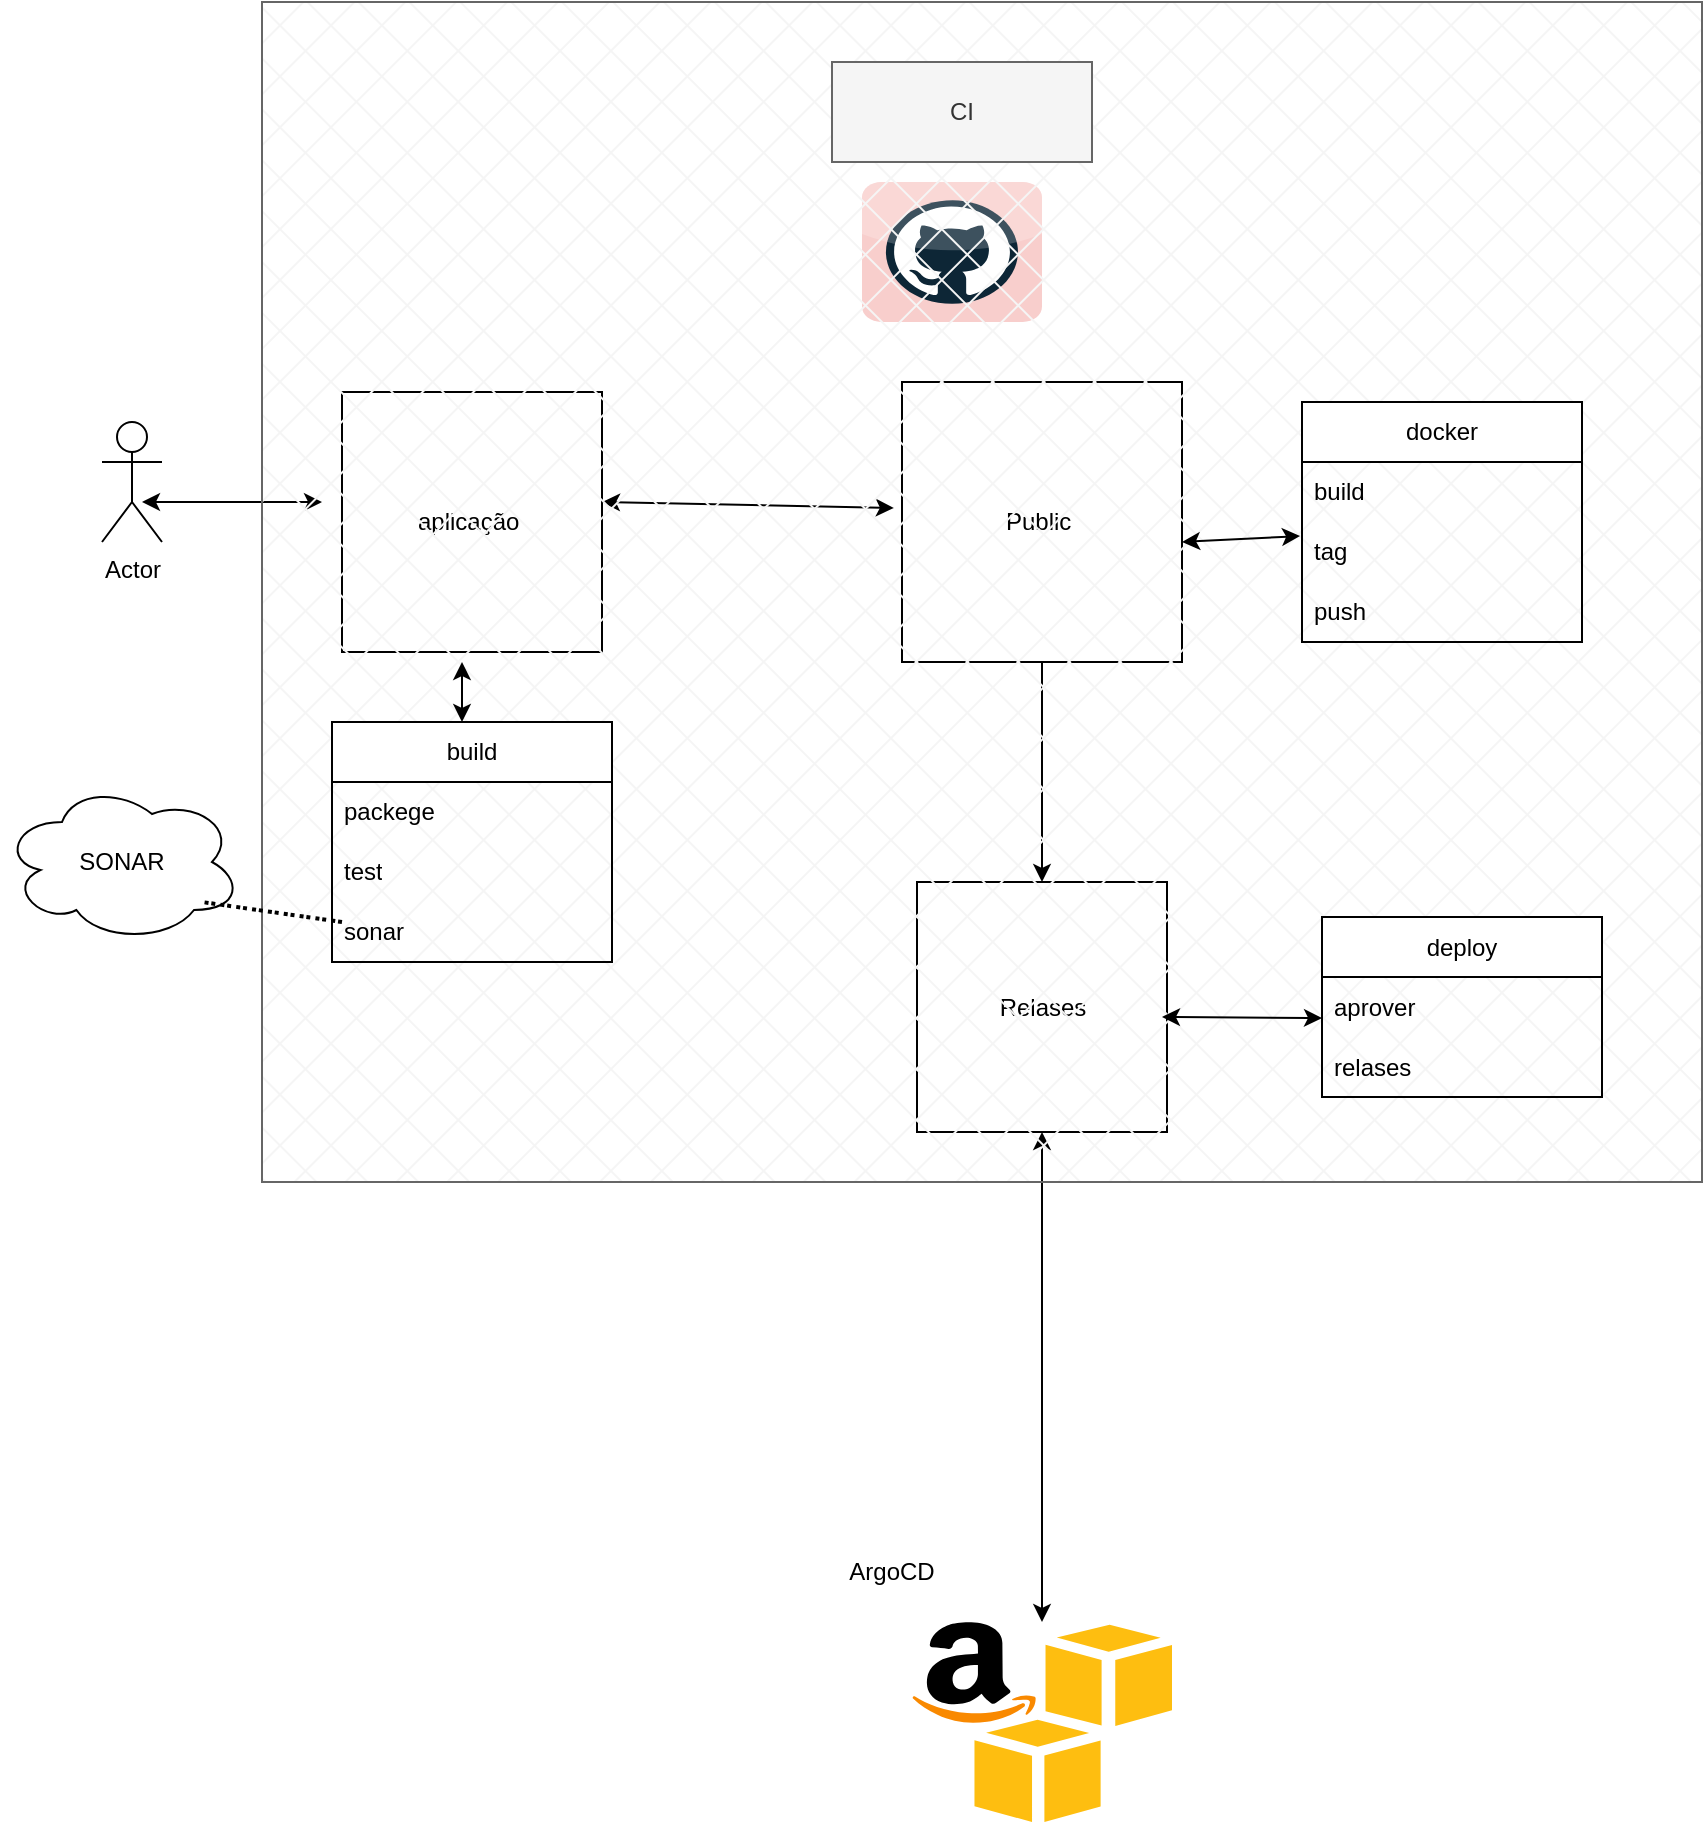 <mxfile version="24.5.3" type="github">
  <diagram name="Page-1" id="YS6_nHezA7McZxDieweo">
    <mxGraphModel dx="1434" dy="820" grid="1" gridSize="10" guides="1" tooltips="1" connect="1" arrows="1" fold="1" page="1" pageScale="1" pageWidth="850" pageHeight="1100" math="0" shadow="0">
      <root>
        <mxCell id="0" />
        <mxCell id="1" parent="0" />
        <mxCell id="MzTdHwhMegrAW5zrQK32-1" value="Actor" style="shape=umlActor;verticalLabelPosition=bottom;verticalAlign=top;html=1;outlineConnect=0;" vertex="1" parent="1">
          <mxGeometry x="60" y="270" width="30" height="60" as="geometry" />
        </mxCell>
        <mxCell id="MzTdHwhMegrAW5zrQK32-2" value="" style="endArrow=classic;startArrow=classic;html=1;rounded=0;" edge="1" parent="1">
          <mxGeometry width="50" height="50" relative="1" as="geometry">
            <mxPoint x="80" y="310" as="sourcePoint" />
            <mxPoint x="170" y="310" as="targetPoint" />
          </mxGeometry>
        </mxCell>
        <mxCell id="MzTdHwhMegrAW5zrQK32-3" value="" style="dashed=0;outlineConnect=0;html=1;align=center;labelPosition=center;verticalLabelPosition=bottom;verticalAlign=top;shape=mxgraph.webicons.github;fillColor=#f8cecc;strokeColor=#b85450;" vertex="1" parent="1">
          <mxGeometry x="440" y="150" width="90" height="70" as="geometry" />
        </mxCell>
        <mxCell id="MzTdHwhMegrAW5zrQK32-5" value="aplicação&amp;nbsp;" style="whiteSpace=wrap;html=1;aspect=fixed;" vertex="1" parent="1">
          <mxGeometry x="180" y="255" width="130" height="130" as="geometry" />
        </mxCell>
        <mxCell id="MzTdHwhMegrAW5zrQK32-7" value="Public&amp;nbsp;" style="whiteSpace=wrap;html=1;aspect=fixed;" vertex="1" parent="1">
          <mxGeometry x="460" y="250" width="140" height="140" as="geometry" />
        </mxCell>
        <mxCell id="MzTdHwhMegrAW5zrQK32-8" value="Relases" style="whiteSpace=wrap;html=1;aspect=fixed;" vertex="1" parent="1">
          <mxGeometry x="467.5" y="500" width="125" height="125" as="geometry" />
        </mxCell>
        <mxCell id="MzTdHwhMegrAW5zrQK32-10" value="" style="endArrow=classic;startArrow=classic;html=1;rounded=0;entryX=-0.029;entryY=0.45;entryDx=0;entryDy=0;entryPerimeter=0;" edge="1" parent="1" target="MzTdHwhMegrAW5zrQK32-7">
          <mxGeometry width="50" height="50" relative="1" as="geometry">
            <mxPoint x="310" y="310" as="sourcePoint" />
            <mxPoint x="360" y="260" as="targetPoint" />
          </mxGeometry>
        </mxCell>
        <mxCell id="MzTdHwhMegrAW5zrQK32-12" value="" style="endArrow=classic;html=1;rounded=0;exitX=0.5;exitY=1;exitDx=0;exitDy=0;entryX=0.5;entryY=0;entryDx=0;entryDy=0;" edge="1" parent="1" source="MzTdHwhMegrAW5zrQK32-7" target="MzTdHwhMegrAW5zrQK32-8">
          <mxGeometry width="50" height="50" relative="1" as="geometry">
            <mxPoint x="120" y="510" as="sourcePoint" />
            <mxPoint x="170" y="460" as="targetPoint" />
          </mxGeometry>
        </mxCell>
        <mxCell id="MzTdHwhMegrAW5zrQK32-14" value="" style="dashed=0;outlineConnect=0;html=1;align=center;labelPosition=center;verticalLabelPosition=bottom;verticalAlign=top;shape=mxgraph.weblogos.aws_s3" vertex="1" parent="1">
          <mxGeometry x="465" y="870" width="130" height="100" as="geometry" />
        </mxCell>
        <mxCell id="MzTdHwhMegrAW5zrQK32-16" value="" style="endArrow=classic;startArrow=classic;html=1;rounded=0;entryX=0.5;entryY=1;entryDx=0;entryDy=0;" edge="1" parent="1" source="MzTdHwhMegrAW5zrQK32-14" target="MzTdHwhMegrAW5zrQK32-8">
          <mxGeometry width="50" height="50" relative="1" as="geometry">
            <mxPoint x="400" y="690" as="sourcePoint" />
            <mxPoint x="450" y="640" as="targetPoint" />
          </mxGeometry>
        </mxCell>
        <mxCell id="MzTdHwhMegrAW5zrQK32-17" value="" style="shape=parallelogram;perimeter=parallelogramPerimeter;whiteSpace=wrap;html=1;fixedSize=1;rounded=0;shadow=0;fillStyle=cross-hatch;size=-170;fillColor=#f5f5f5;fontColor=#333333;strokeColor=#666666;" vertex="1" parent="1">
          <mxGeometry x="140" y="60" width="720" height="590" as="geometry" />
        </mxCell>
        <mxCell id="MzTdHwhMegrAW5zrQK32-18" value="deploy" style="swimlane;fontStyle=0;childLayout=stackLayout;horizontal=1;startSize=30;horizontalStack=0;resizeParent=1;resizeParentMax=0;resizeLast=0;collapsible=1;marginBottom=0;whiteSpace=wrap;html=1;" vertex="1" parent="1">
          <mxGeometry x="670" y="517.5" width="140" height="90" as="geometry" />
        </mxCell>
        <mxCell id="MzTdHwhMegrAW5zrQK32-19" value="aprover" style="text;strokeColor=none;fillColor=none;align=left;verticalAlign=middle;spacingLeft=4;spacingRight=4;overflow=hidden;points=[[0,0.5],[1,0.5]];portConstraint=eastwest;rotatable=0;whiteSpace=wrap;html=1;" vertex="1" parent="MzTdHwhMegrAW5zrQK32-18">
          <mxGeometry y="30" width="140" height="30" as="geometry" />
        </mxCell>
        <mxCell id="MzTdHwhMegrAW5zrQK32-20" value="relases" style="text;strokeColor=none;fillColor=none;align=left;verticalAlign=middle;spacingLeft=4;spacingRight=4;overflow=hidden;points=[[0,0.5],[1,0.5]];portConstraint=eastwest;rotatable=0;whiteSpace=wrap;html=1;" vertex="1" parent="MzTdHwhMegrAW5zrQK32-18">
          <mxGeometry y="60" width="140" height="30" as="geometry" />
        </mxCell>
        <mxCell id="MzTdHwhMegrAW5zrQK32-24" value="" style="endArrow=classic;startArrow=classic;html=1;rounded=0;" edge="1" parent="1">
          <mxGeometry width="50" height="50" relative="1" as="geometry">
            <mxPoint x="590" y="567.5" as="sourcePoint" />
            <mxPoint x="670" y="568" as="targetPoint" />
          </mxGeometry>
        </mxCell>
        <mxCell id="MzTdHwhMegrAW5zrQK32-26" value="build" style="swimlane;fontStyle=0;childLayout=stackLayout;horizontal=1;startSize=30;horizontalStack=0;resizeParent=1;resizeParentMax=0;resizeLast=0;collapsible=1;marginBottom=0;whiteSpace=wrap;html=1;" vertex="1" parent="1">
          <mxGeometry x="175" y="420" width="140" height="120" as="geometry" />
        </mxCell>
        <mxCell id="MzTdHwhMegrAW5zrQK32-27" value="packege" style="text;strokeColor=none;fillColor=none;align=left;verticalAlign=middle;spacingLeft=4;spacingRight=4;overflow=hidden;points=[[0,0.5],[1,0.5]];portConstraint=eastwest;rotatable=0;whiteSpace=wrap;html=1;" vertex="1" parent="MzTdHwhMegrAW5zrQK32-26">
          <mxGeometry y="30" width="140" height="30" as="geometry" />
        </mxCell>
        <mxCell id="MzTdHwhMegrAW5zrQK32-28" value="test" style="text;strokeColor=none;fillColor=none;align=left;verticalAlign=middle;spacingLeft=4;spacingRight=4;overflow=hidden;points=[[0,0.5],[1,0.5]];portConstraint=eastwest;rotatable=0;whiteSpace=wrap;html=1;" vertex="1" parent="MzTdHwhMegrAW5zrQK32-26">
          <mxGeometry y="60" width="140" height="30" as="geometry" />
        </mxCell>
        <mxCell id="MzTdHwhMegrAW5zrQK32-29" value="sonar" style="text;strokeColor=none;fillColor=none;align=left;verticalAlign=middle;spacingLeft=4;spacingRight=4;overflow=hidden;points=[[0,0.5],[1,0.5]];portConstraint=eastwest;rotatable=0;whiteSpace=wrap;html=1;" vertex="1" parent="MzTdHwhMegrAW5zrQK32-26">
          <mxGeometry y="90" width="140" height="30" as="geometry" />
        </mxCell>
        <mxCell id="MzTdHwhMegrAW5zrQK32-30" value="" style="endArrow=classic;startArrow=classic;html=1;rounded=0;" edge="1" parent="1">
          <mxGeometry width="50" height="50" relative="1" as="geometry">
            <mxPoint x="240" y="420" as="sourcePoint" />
            <mxPoint x="240" y="390" as="targetPoint" />
          </mxGeometry>
        </mxCell>
        <mxCell id="MzTdHwhMegrAW5zrQK32-31" value="docker" style="swimlane;fontStyle=0;childLayout=stackLayout;horizontal=1;startSize=30;horizontalStack=0;resizeParent=1;resizeParentMax=0;resizeLast=0;collapsible=1;marginBottom=0;whiteSpace=wrap;html=1;" vertex="1" parent="1">
          <mxGeometry x="660" y="260" width="140" height="120" as="geometry" />
        </mxCell>
        <mxCell id="MzTdHwhMegrAW5zrQK32-32" value="build" style="text;strokeColor=none;fillColor=none;align=left;verticalAlign=middle;spacingLeft=4;spacingRight=4;overflow=hidden;points=[[0,0.5],[1,0.5]];portConstraint=eastwest;rotatable=0;whiteSpace=wrap;html=1;" vertex="1" parent="MzTdHwhMegrAW5zrQK32-31">
          <mxGeometry y="30" width="140" height="30" as="geometry" />
        </mxCell>
        <mxCell id="MzTdHwhMegrAW5zrQK32-33" value="tag" style="text;strokeColor=none;fillColor=none;align=left;verticalAlign=middle;spacingLeft=4;spacingRight=4;overflow=hidden;points=[[0,0.5],[1,0.5]];portConstraint=eastwest;rotatable=0;whiteSpace=wrap;html=1;" vertex="1" parent="MzTdHwhMegrAW5zrQK32-31">
          <mxGeometry y="60" width="140" height="30" as="geometry" />
        </mxCell>
        <mxCell id="MzTdHwhMegrAW5zrQK32-34" value="push" style="text;strokeColor=none;fillColor=none;align=left;verticalAlign=middle;spacingLeft=4;spacingRight=4;overflow=hidden;points=[[0,0.5],[1,0.5]];portConstraint=eastwest;rotatable=0;whiteSpace=wrap;html=1;" vertex="1" parent="MzTdHwhMegrAW5zrQK32-31">
          <mxGeometry y="90" width="140" height="30" as="geometry" />
        </mxCell>
        <mxCell id="MzTdHwhMegrAW5zrQK32-35" value="" style="endArrow=classic;startArrow=classic;html=1;rounded=0;entryX=-0.007;entryY=0.233;entryDx=0;entryDy=0;entryPerimeter=0;" edge="1" parent="1" target="MzTdHwhMegrAW5zrQK32-33">
          <mxGeometry width="50" height="50" relative="1" as="geometry">
            <mxPoint x="600" y="330" as="sourcePoint" />
            <mxPoint x="650" y="280" as="targetPoint" />
          </mxGeometry>
        </mxCell>
        <mxCell id="MzTdHwhMegrAW5zrQK32-36" value="CI" style="text;html=1;align=center;verticalAlign=middle;whiteSpace=wrap;rounded=0;fillColor=#f5f5f5;strokeColor=#666666;fontColor=#333333;" vertex="1" parent="1">
          <mxGeometry x="425" y="90" width="130" height="50" as="geometry" />
        </mxCell>
        <mxCell id="MzTdHwhMegrAW5zrQK32-38" value="" style="ellipse;shape=cloud;whiteSpace=wrap;html=1;strokeColor=default;align=center;verticalAlign=middle;fontFamily=Helvetica;fontSize=12;fontColor=default;fontStyle=0;fillColor=default;" vertex="1" parent="1">
          <mxGeometry x="10" y="450" width="120" height="80" as="geometry" />
        </mxCell>
        <mxCell id="MzTdHwhMegrAW5zrQK32-39" value="SONAR" style="text;html=1;align=center;verticalAlign=middle;whiteSpace=wrap;rounded=0;fontFamily=Helvetica;fontSize=12;fontColor=default;fontStyle=0;" vertex="1" parent="1">
          <mxGeometry x="40" y="475" width="60" height="30" as="geometry" />
        </mxCell>
        <mxCell id="MzTdHwhMegrAW5zrQK32-41" value="" style="endArrow=none;dashed=1;html=1;dashPattern=1 3;strokeWidth=2;rounded=0;fontFamily=Helvetica;fontSize=12;fontColor=default;fontStyle=0;" edge="1" parent="1">
          <mxGeometry width="50" height="50" relative="1" as="geometry">
            <mxPoint x="180" y="520" as="sourcePoint" />
            <mxPoint x="180" y="520" as="targetPoint" />
            <Array as="points">
              <mxPoint x="110" y="510" />
            </Array>
          </mxGeometry>
        </mxCell>
        <mxCell id="MzTdHwhMegrAW5zrQK32-42" value="ArgoCD" style="text;html=1;align=center;verticalAlign=middle;whiteSpace=wrap;rounded=0;fontFamily=Helvetica;fontSize=12;fontColor=default;fontStyle=0;" vertex="1" parent="1">
          <mxGeometry x="425" y="830" width="60" height="30" as="geometry" />
        </mxCell>
      </root>
    </mxGraphModel>
  </diagram>
</mxfile>
